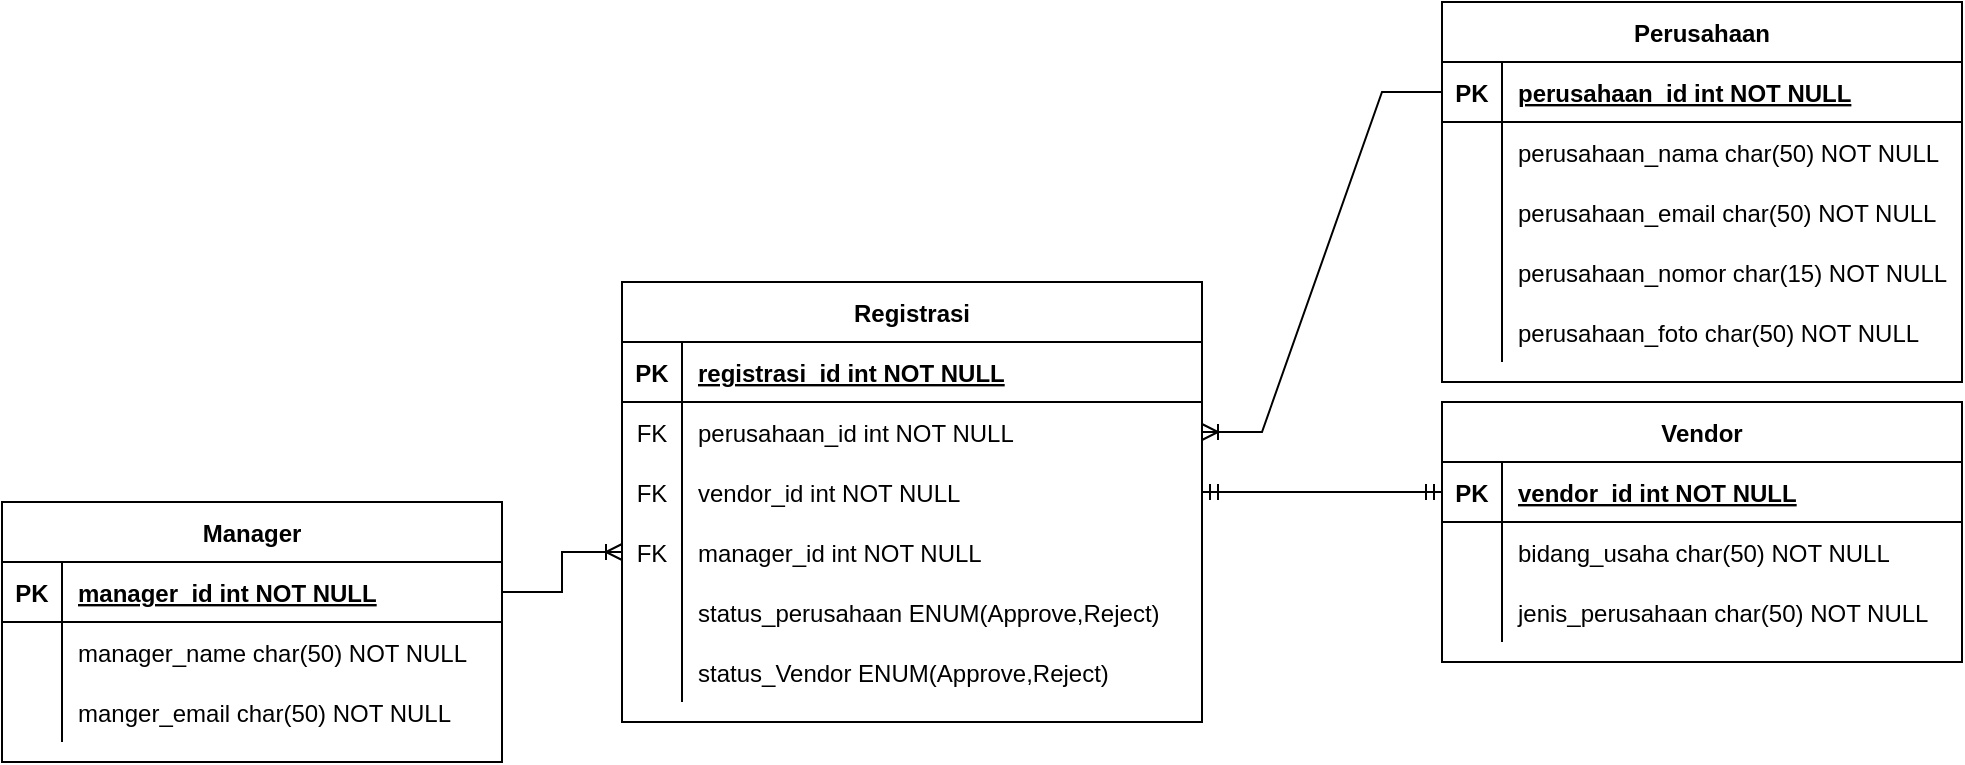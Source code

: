 <mxfile version="22.1.16" type="device" pages="4">
  <diagram id="R2lEEEUBdFMjLlhIrx00" name="ERD">
    <mxGraphModel dx="1900" dy="569" grid="1" gridSize="10" guides="1" tooltips="1" connect="1" arrows="1" fold="1" page="1" pageScale="1" pageWidth="850" pageHeight="1100" math="0" shadow="0" extFonts="Permanent Marker^https://fonts.googleapis.com/css?family=Permanent+Marker">
      <root>
        <mxCell id="0" />
        <mxCell id="1" parent="0" />
        <mxCell id="C-vyLk0tnHw3VtMMgP7b-2" value="Vendor" style="shape=table;startSize=30;container=1;collapsible=1;childLayout=tableLayout;fixedRows=1;rowLines=0;fontStyle=1;align=center;resizeLast=1;" parent="1" vertex="1">
          <mxGeometry x="390" y="430" width="260" height="130" as="geometry" />
        </mxCell>
        <mxCell id="C-vyLk0tnHw3VtMMgP7b-3" value="" style="shape=partialRectangle;collapsible=0;dropTarget=0;pointerEvents=0;fillColor=none;points=[[0,0.5],[1,0.5]];portConstraint=eastwest;top=0;left=0;right=0;bottom=1;" parent="C-vyLk0tnHw3VtMMgP7b-2" vertex="1">
          <mxGeometry y="30" width="260" height="30" as="geometry" />
        </mxCell>
        <mxCell id="C-vyLk0tnHw3VtMMgP7b-4" value="PK" style="shape=partialRectangle;overflow=hidden;connectable=0;fillColor=none;top=0;left=0;bottom=0;right=0;fontStyle=1;" parent="C-vyLk0tnHw3VtMMgP7b-3" vertex="1">
          <mxGeometry width="30" height="30" as="geometry">
            <mxRectangle width="30" height="30" as="alternateBounds" />
          </mxGeometry>
        </mxCell>
        <mxCell id="C-vyLk0tnHw3VtMMgP7b-5" value="vendor_id int NOT NULL " style="shape=partialRectangle;overflow=hidden;connectable=0;fillColor=none;top=0;left=0;bottom=0;right=0;align=left;spacingLeft=6;fontStyle=5;" parent="C-vyLk0tnHw3VtMMgP7b-3" vertex="1">
          <mxGeometry x="30" width="230" height="30" as="geometry">
            <mxRectangle width="230" height="30" as="alternateBounds" />
          </mxGeometry>
        </mxCell>
        <mxCell id="C-vyLk0tnHw3VtMMgP7b-6" value="" style="shape=partialRectangle;collapsible=0;dropTarget=0;pointerEvents=0;fillColor=none;points=[[0,0.5],[1,0.5]];portConstraint=eastwest;top=0;left=0;right=0;bottom=0;" parent="C-vyLk0tnHw3VtMMgP7b-2" vertex="1">
          <mxGeometry y="60" width="260" height="30" as="geometry" />
        </mxCell>
        <mxCell id="C-vyLk0tnHw3VtMMgP7b-7" value="" style="shape=partialRectangle;overflow=hidden;connectable=0;fillColor=none;top=0;left=0;bottom=0;right=0;" parent="C-vyLk0tnHw3VtMMgP7b-6" vertex="1">
          <mxGeometry width="30" height="30" as="geometry">
            <mxRectangle width="30" height="30" as="alternateBounds" />
          </mxGeometry>
        </mxCell>
        <mxCell id="C-vyLk0tnHw3VtMMgP7b-8" value="bidang_usaha char(50) NOT NULL" style="shape=partialRectangle;overflow=hidden;connectable=0;fillColor=none;top=0;left=0;bottom=0;right=0;align=left;spacingLeft=6;" parent="C-vyLk0tnHw3VtMMgP7b-6" vertex="1">
          <mxGeometry x="30" width="230" height="30" as="geometry">
            <mxRectangle width="230" height="30" as="alternateBounds" />
          </mxGeometry>
        </mxCell>
        <mxCell id="C-vyLk0tnHw3VtMMgP7b-9" value="" style="shape=partialRectangle;collapsible=0;dropTarget=0;pointerEvents=0;fillColor=none;points=[[0,0.5],[1,0.5]];portConstraint=eastwest;top=0;left=0;right=0;bottom=0;" parent="C-vyLk0tnHw3VtMMgP7b-2" vertex="1">
          <mxGeometry y="90" width="260" height="30" as="geometry" />
        </mxCell>
        <mxCell id="C-vyLk0tnHw3VtMMgP7b-10" value="" style="shape=partialRectangle;overflow=hidden;connectable=0;fillColor=none;top=0;left=0;bottom=0;right=0;" parent="C-vyLk0tnHw3VtMMgP7b-9" vertex="1">
          <mxGeometry width="30" height="30" as="geometry">
            <mxRectangle width="30" height="30" as="alternateBounds" />
          </mxGeometry>
        </mxCell>
        <mxCell id="C-vyLk0tnHw3VtMMgP7b-11" value="jenis_perusahaan char(50) NOT NULL" style="shape=partialRectangle;overflow=hidden;connectable=0;fillColor=none;top=0;left=0;bottom=0;right=0;align=left;spacingLeft=6;" parent="C-vyLk0tnHw3VtMMgP7b-9" vertex="1">
          <mxGeometry x="30" width="230" height="30" as="geometry">
            <mxRectangle width="230" height="30" as="alternateBounds" />
          </mxGeometry>
        </mxCell>
        <mxCell id="C-vyLk0tnHw3VtMMgP7b-13" value="Manager" style="shape=table;startSize=30;container=1;collapsible=1;childLayout=tableLayout;fixedRows=1;rowLines=0;fontStyle=1;align=center;resizeLast=1;" parent="1" vertex="1">
          <mxGeometry x="-330" y="480" width="250" height="130" as="geometry" />
        </mxCell>
        <mxCell id="C-vyLk0tnHw3VtMMgP7b-14" value="" style="shape=partialRectangle;collapsible=0;dropTarget=0;pointerEvents=0;fillColor=none;points=[[0,0.5],[1,0.5]];portConstraint=eastwest;top=0;left=0;right=0;bottom=1;" parent="C-vyLk0tnHw3VtMMgP7b-13" vertex="1">
          <mxGeometry y="30" width="250" height="30" as="geometry" />
        </mxCell>
        <mxCell id="C-vyLk0tnHw3VtMMgP7b-15" value="PK" style="shape=partialRectangle;overflow=hidden;connectable=0;fillColor=none;top=0;left=0;bottom=0;right=0;fontStyle=1;" parent="C-vyLk0tnHw3VtMMgP7b-14" vertex="1">
          <mxGeometry width="30" height="30" as="geometry">
            <mxRectangle width="30" height="30" as="alternateBounds" />
          </mxGeometry>
        </mxCell>
        <mxCell id="C-vyLk0tnHw3VtMMgP7b-16" value="manager_id int NOT NULL " style="shape=partialRectangle;overflow=hidden;connectable=0;fillColor=none;top=0;left=0;bottom=0;right=0;align=left;spacingLeft=6;fontStyle=5;" parent="C-vyLk0tnHw3VtMMgP7b-14" vertex="1">
          <mxGeometry x="30" width="220" height="30" as="geometry">
            <mxRectangle width="220" height="30" as="alternateBounds" />
          </mxGeometry>
        </mxCell>
        <mxCell id="C-vyLk0tnHw3VtMMgP7b-17" value="" style="shape=partialRectangle;collapsible=0;dropTarget=0;pointerEvents=0;fillColor=none;points=[[0,0.5],[1,0.5]];portConstraint=eastwest;top=0;left=0;right=0;bottom=0;" parent="C-vyLk0tnHw3VtMMgP7b-13" vertex="1">
          <mxGeometry y="60" width="250" height="30" as="geometry" />
        </mxCell>
        <mxCell id="C-vyLk0tnHw3VtMMgP7b-18" value="" style="shape=partialRectangle;overflow=hidden;connectable=0;fillColor=none;top=0;left=0;bottom=0;right=0;" parent="C-vyLk0tnHw3VtMMgP7b-17" vertex="1">
          <mxGeometry width="30" height="30" as="geometry">
            <mxRectangle width="30" height="30" as="alternateBounds" />
          </mxGeometry>
        </mxCell>
        <mxCell id="C-vyLk0tnHw3VtMMgP7b-19" value="manager_name char(50) NOT NULL" style="shape=partialRectangle;overflow=hidden;connectable=0;fillColor=none;top=0;left=0;bottom=0;right=0;align=left;spacingLeft=6;" parent="C-vyLk0tnHw3VtMMgP7b-17" vertex="1">
          <mxGeometry x="30" width="220" height="30" as="geometry">
            <mxRectangle width="220" height="30" as="alternateBounds" />
          </mxGeometry>
        </mxCell>
        <mxCell id="C-vyLk0tnHw3VtMMgP7b-20" value="" style="shape=partialRectangle;collapsible=0;dropTarget=0;pointerEvents=0;fillColor=none;points=[[0,0.5],[1,0.5]];portConstraint=eastwest;top=0;left=0;right=0;bottom=0;" parent="C-vyLk0tnHw3VtMMgP7b-13" vertex="1">
          <mxGeometry y="90" width="250" height="30" as="geometry" />
        </mxCell>
        <mxCell id="C-vyLk0tnHw3VtMMgP7b-21" value="" style="shape=partialRectangle;overflow=hidden;connectable=0;fillColor=none;top=0;left=0;bottom=0;right=0;" parent="C-vyLk0tnHw3VtMMgP7b-20" vertex="1">
          <mxGeometry width="30" height="30" as="geometry">
            <mxRectangle width="30" height="30" as="alternateBounds" />
          </mxGeometry>
        </mxCell>
        <mxCell id="C-vyLk0tnHw3VtMMgP7b-22" value="manger_email char(50) NOT NULL" style="shape=partialRectangle;overflow=hidden;connectable=0;fillColor=none;top=0;left=0;bottom=0;right=0;align=left;spacingLeft=6;" parent="C-vyLk0tnHw3VtMMgP7b-20" vertex="1">
          <mxGeometry x="30" width="220" height="30" as="geometry">
            <mxRectangle width="220" height="30" as="alternateBounds" />
          </mxGeometry>
        </mxCell>
        <mxCell id="C-vyLk0tnHw3VtMMgP7b-23" value="Perusahaan" style="shape=table;startSize=30;container=1;collapsible=1;childLayout=tableLayout;fixedRows=1;rowLines=0;fontStyle=1;align=center;resizeLast=1;" parent="1" vertex="1">
          <mxGeometry x="390" y="230" width="260" height="190" as="geometry" />
        </mxCell>
        <mxCell id="C-vyLk0tnHw3VtMMgP7b-24" value="" style="shape=partialRectangle;collapsible=0;dropTarget=0;pointerEvents=0;fillColor=none;points=[[0,0.5],[1,0.5]];portConstraint=eastwest;top=0;left=0;right=0;bottom=1;" parent="C-vyLk0tnHw3VtMMgP7b-23" vertex="1">
          <mxGeometry y="30" width="260" height="30" as="geometry" />
        </mxCell>
        <mxCell id="C-vyLk0tnHw3VtMMgP7b-25" value="PK" style="shape=partialRectangle;overflow=hidden;connectable=0;fillColor=none;top=0;left=0;bottom=0;right=0;fontStyle=1;" parent="C-vyLk0tnHw3VtMMgP7b-24" vertex="1">
          <mxGeometry width="30" height="30" as="geometry">
            <mxRectangle width="30" height="30" as="alternateBounds" />
          </mxGeometry>
        </mxCell>
        <mxCell id="C-vyLk0tnHw3VtMMgP7b-26" value="perusahaan_id int NOT NULL " style="shape=partialRectangle;overflow=hidden;connectable=0;fillColor=none;top=0;left=0;bottom=0;right=0;align=left;spacingLeft=6;fontStyle=5;" parent="C-vyLk0tnHw3VtMMgP7b-24" vertex="1">
          <mxGeometry x="30" width="230" height="30" as="geometry">
            <mxRectangle width="230" height="30" as="alternateBounds" />
          </mxGeometry>
        </mxCell>
        <mxCell id="C-vyLk0tnHw3VtMMgP7b-27" value="" style="shape=partialRectangle;collapsible=0;dropTarget=0;pointerEvents=0;fillColor=none;points=[[0,0.5],[1,0.5]];portConstraint=eastwest;top=0;left=0;right=0;bottom=0;" parent="C-vyLk0tnHw3VtMMgP7b-23" vertex="1">
          <mxGeometry y="60" width="260" height="30" as="geometry" />
        </mxCell>
        <mxCell id="C-vyLk0tnHw3VtMMgP7b-28" value="" style="shape=partialRectangle;overflow=hidden;connectable=0;fillColor=none;top=0;left=0;bottom=0;right=0;" parent="C-vyLk0tnHw3VtMMgP7b-27" vertex="1">
          <mxGeometry width="30" height="30" as="geometry">
            <mxRectangle width="30" height="30" as="alternateBounds" />
          </mxGeometry>
        </mxCell>
        <mxCell id="C-vyLk0tnHw3VtMMgP7b-29" value="perusahaan_nama char(50) NOT NULL" style="shape=partialRectangle;overflow=hidden;connectable=0;fillColor=none;top=0;left=0;bottom=0;right=0;align=left;spacingLeft=6;" parent="C-vyLk0tnHw3VtMMgP7b-27" vertex="1">
          <mxGeometry x="30" width="230" height="30" as="geometry">
            <mxRectangle width="230" height="30" as="alternateBounds" />
          </mxGeometry>
        </mxCell>
        <mxCell id="bvoiwfPhXzFO3JbGnkVZ-21" style="shape=partialRectangle;collapsible=0;dropTarget=0;pointerEvents=0;fillColor=none;points=[[0,0.5],[1,0.5]];portConstraint=eastwest;top=0;left=0;right=0;bottom=0;" vertex="1" parent="C-vyLk0tnHw3VtMMgP7b-23">
          <mxGeometry y="90" width="260" height="30" as="geometry" />
        </mxCell>
        <mxCell id="bvoiwfPhXzFO3JbGnkVZ-22" style="shape=partialRectangle;overflow=hidden;connectable=0;fillColor=none;top=0;left=0;bottom=0;right=0;" vertex="1" parent="bvoiwfPhXzFO3JbGnkVZ-21">
          <mxGeometry width="30" height="30" as="geometry">
            <mxRectangle width="30" height="30" as="alternateBounds" />
          </mxGeometry>
        </mxCell>
        <mxCell id="bvoiwfPhXzFO3JbGnkVZ-23" value="perusahaan_email char(50) NOT NULL" style="shape=partialRectangle;overflow=hidden;connectable=0;fillColor=none;top=0;left=0;bottom=0;right=0;align=left;spacingLeft=6;" vertex="1" parent="bvoiwfPhXzFO3JbGnkVZ-21">
          <mxGeometry x="30" width="230" height="30" as="geometry">
            <mxRectangle width="230" height="30" as="alternateBounds" />
          </mxGeometry>
        </mxCell>
        <mxCell id="bvoiwfPhXzFO3JbGnkVZ-25" style="shape=partialRectangle;collapsible=0;dropTarget=0;pointerEvents=0;fillColor=none;points=[[0,0.5],[1,0.5]];portConstraint=eastwest;top=0;left=0;right=0;bottom=0;" vertex="1" parent="C-vyLk0tnHw3VtMMgP7b-23">
          <mxGeometry y="120" width="260" height="30" as="geometry" />
        </mxCell>
        <mxCell id="bvoiwfPhXzFO3JbGnkVZ-26" style="shape=partialRectangle;overflow=hidden;connectable=0;fillColor=none;top=0;left=0;bottom=0;right=0;" vertex="1" parent="bvoiwfPhXzFO3JbGnkVZ-25">
          <mxGeometry width="30" height="30" as="geometry">
            <mxRectangle width="30" height="30" as="alternateBounds" />
          </mxGeometry>
        </mxCell>
        <mxCell id="bvoiwfPhXzFO3JbGnkVZ-27" value="perusahaan_nomor char(15) NOT NULL" style="shape=partialRectangle;overflow=hidden;connectable=0;fillColor=none;top=0;left=0;bottom=0;right=0;align=left;spacingLeft=6;" vertex="1" parent="bvoiwfPhXzFO3JbGnkVZ-25">
          <mxGeometry x="30" width="230" height="30" as="geometry">
            <mxRectangle width="230" height="30" as="alternateBounds" />
          </mxGeometry>
        </mxCell>
        <mxCell id="bvoiwfPhXzFO3JbGnkVZ-28" style="shape=partialRectangle;collapsible=0;dropTarget=0;pointerEvents=0;fillColor=none;points=[[0,0.5],[1,0.5]];portConstraint=eastwest;top=0;left=0;right=0;bottom=0;" vertex="1" parent="C-vyLk0tnHw3VtMMgP7b-23">
          <mxGeometry y="150" width="260" height="30" as="geometry" />
        </mxCell>
        <mxCell id="bvoiwfPhXzFO3JbGnkVZ-29" style="shape=partialRectangle;overflow=hidden;connectable=0;fillColor=none;top=0;left=0;bottom=0;right=0;" vertex="1" parent="bvoiwfPhXzFO3JbGnkVZ-28">
          <mxGeometry width="30" height="30" as="geometry">
            <mxRectangle width="30" height="30" as="alternateBounds" />
          </mxGeometry>
        </mxCell>
        <mxCell id="bvoiwfPhXzFO3JbGnkVZ-30" value="perusahaan_foto char(50) NOT NULL" style="shape=partialRectangle;overflow=hidden;connectable=0;fillColor=none;top=0;left=0;bottom=0;right=0;align=left;spacingLeft=6;" vertex="1" parent="bvoiwfPhXzFO3JbGnkVZ-28">
          <mxGeometry x="30" width="230" height="30" as="geometry">
            <mxRectangle width="230" height="30" as="alternateBounds" />
          </mxGeometry>
        </mxCell>
        <mxCell id="bvoiwfPhXzFO3JbGnkVZ-1" value="Registrasi" style="shape=table;startSize=30;container=1;collapsible=1;childLayout=tableLayout;fixedRows=1;rowLines=0;fontStyle=1;align=center;resizeLast=1;" vertex="1" parent="1">
          <mxGeometry x="-20" y="370" width="290" height="220" as="geometry" />
        </mxCell>
        <mxCell id="bvoiwfPhXzFO3JbGnkVZ-2" value="" style="shape=partialRectangle;collapsible=0;dropTarget=0;pointerEvents=0;fillColor=none;points=[[0,0.5],[1,0.5]];portConstraint=eastwest;top=0;left=0;right=0;bottom=1;" vertex="1" parent="bvoiwfPhXzFO3JbGnkVZ-1">
          <mxGeometry y="30" width="290" height="30" as="geometry" />
        </mxCell>
        <mxCell id="bvoiwfPhXzFO3JbGnkVZ-3" value="PK" style="shape=partialRectangle;overflow=hidden;connectable=0;fillColor=none;top=0;left=0;bottom=0;right=0;fontStyle=1;" vertex="1" parent="bvoiwfPhXzFO3JbGnkVZ-2">
          <mxGeometry width="30" height="30" as="geometry">
            <mxRectangle width="30" height="30" as="alternateBounds" />
          </mxGeometry>
        </mxCell>
        <mxCell id="bvoiwfPhXzFO3JbGnkVZ-4" value="registrasi_id int NOT NULL " style="shape=partialRectangle;overflow=hidden;connectable=0;fillColor=none;top=0;left=0;bottom=0;right=0;align=left;spacingLeft=6;fontStyle=5;" vertex="1" parent="bvoiwfPhXzFO3JbGnkVZ-2">
          <mxGeometry x="30" width="260" height="30" as="geometry">
            <mxRectangle width="260" height="30" as="alternateBounds" />
          </mxGeometry>
        </mxCell>
        <mxCell id="bvoiwfPhXzFO3JbGnkVZ-5" value="" style="shape=partialRectangle;collapsible=0;dropTarget=0;pointerEvents=0;fillColor=none;points=[[0,0.5],[1,0.5]];portConstraint=eastwest;top=0;left=0;right=0;bottom=0;" vertex="1" parent="bvoiwfPhXzFO3JbGnkVZ-1">
          <mxGeometry y="60" width="290" height="30" as="geometry" />
        </mxCell>
        <mxCell id="bvoiwfPhXzFO3JbGnkVZ-6" value="FK" style="shape=partialRectangle;overflow=hidden;connectable=0;fillColor=none;top=0;left=0;bottom=0;right=0;" vertex="1" parent="bvoiwfPhXzFO3JbGnkVZ-5">
          <mxGeometry width="30" height="30" as="geometry">
            <mxRectangle width="30" height="30" as="alternateBounds" />
          </mxGeometry>
        </mxCell>
        <mxCell id="bvoiwfPhXzFO3JbGnkVZ-7" value="perusahaan_id int NOT NULL" style="shape=partialRectangle;overflow=hidden;connectable=0;fillColor=none;top=0;left=0;bottom=0;right=0;align=left;spacingLeft=6;" vertex="1" parent="bvoiwfPhXzFO3JbGnkVZ-5">
          <mxGeometry x="30" width="260" height="30" as="geometry">
            <mxRectangle width="260" height="30" as="alternateBounds" />
          </mxGeometry>
        </mxCell>
        <mxCell id="bvoiwfPhXzFO3JbGnkVZ-42" style="shape=partialRectangle;collapsible=0;dropTarget=0;pointerEvents=0;fillColor=none;points=[[0,0.5],[1,0.5]];portConstraint=eastwest;top=0;left=0;right=0;bottom=0;" vertex="1" parent="bvoiwfPhXzFO3JbGnkVZ-1">
          <mxGeometry y="90" width="290" height="30" as="geometry" />
        </mxCell>
        <mxCell id="bvoiwfPhXzFO3JbGnkVZ-43" value="FK" style="shape=partialRectangle;overflow=hidden;connectable=0;fillColor=none;top=0;left=0;bottom=0;right=0;" vertex="1" parent="bvoiwfPhXzFO3JbGnkVZ-42">
          <mxGeometry width="30" height="30" as="geometry">
            <mxRectangle width="30" height="30" as="alternateBounds" />
          </mxGeometry>
        </mxCell>
        <mxCell id="bvoiwfPhXzFO3JbGnkVZ-44" value="vendor_id int NOT NULL" style="shape=partialRectangle;overflow=hidden;connectable=0;fillColor=none;top=0;left=0;bottom=0;right=0;align=left;spacingLeft=6;" vertex="1" parent="bvoiwfPhXzFO3JbGnkVZ-42">
          <mxGeometry x="30" width="260" height="30" as="geometry">
            <mxRectangle width="260" height="30" as="alternateBounds" />
          </mxGeometry>
        </mxCell>
        <mxCell id="bvoiwfPhXzFO3JbGnkVZ-45" style="shape=partialRectangle;collapsible=0;dropTarget=0;pointerEvents=0;fillColor=none;points=[[0,0.5],[1,0.5]];portConstraint=eastwest;top=0;left=0;right=0;bottom=0;" vertex="1" parent="bvoiwfPhXzFO3JbGnkVZ-1">
          <mxGeometry y="120" width="290" height="30" as="geometry" />
        </mxCell>
        <mxCell id="bvoiwfPhXzFO3JbGnkVZ-46" value="FK" style="shape=partialRectangle;overflow=hidden;connectable=0;fillColor=none;top=0;left=0;bottom=0;right=0;" vertex="1" parent="bvoiwfPhXzFO3JbGnkVZ-45">
          <mxGeometry width="30" height="30" as="geometry">
            <mxRectangle width="30" height="30" as="alternateBounds" />
          </mxGeometry>
        </mxCell>
        <mxCell id="bvoiwfPhXzFO3JbGnkVZ-47" value="manager_id int NOT NULL" style="shape=partialRectangle;overflow=hidden;connectable=0;fillColor=none;top=0;left=0;bottom=0;right=0;align=left;spacingLeft=6;" vertex="1" parent="bvoiwfPhXzFO3JbGnkVZ-45">
          <mxGeometry x="30" width="260" height="30" as="geometry">
            <mxRectangle width="260" height="30" as="alternateBounds" />
          </mxGeometry>
        </mxCell>
        <mxCell id="bvoiwfPhXzFO3JbGnkVZ-48" style="shape=partialRectangle;collapsible=0;dropTarget=0;pointerEvents=0;fillColor=none;points=[[0,0.5],[1,0.5]];portConstraint=eastwest;top=0;left=0;right=0;bottom=0;" vertex="1" parent="bvoiwfPhXzFO3JbGnkVZ-1">
          <mxGeometry y="150" width="290" height="30" as="geometry" />
        </mxCell>
        <mxCell id="bvoiwfPhXzFO3JbGnkVZ-49" style="shape=partialRectangle;overflow=hidden;connectable=0;fillColor=none;top=0;left=0;bottom=0;right=0;" vertex="1" parent="bvoiwfPhXzFO3JbGnkVZ-48">
          <mxGeometry width="30" height="30" as="geometry">
            <mxRectangle width="30" height="30" as="alternateBounds" />
          </mxGeometry>
        </mxCell>
        <mxCell id="bvoiwfPhXzFO3JbGnkVZ-50" value="status_perusahaan ENUM(Approve,Reject)" style="shape=partialRectangle;overflow=hidden;connectable=0;fillColor=none;top=0;left=0;bottom=0;right=0;align=left;spacingLeft=6;" vertex="1" parent="bvoiwfPhXzFO3JbGnkVZ-48">
          <mxGeometry x="30" width="260" height="30" as="geometry">
            <mxRectangle width="260" height="30" as="alternateBounds" />
          </mxGeometry>
        </mxCell>
        <mxCell id="bvoiwfPhXzFO3JbGnkVZ-54" style="shape=partialRectangle;collapsible=0;dropTarget=0;pointerEvents=0;fillColor=none;points=[[0,0.5],[1,0.5]];portConstraint=eastwest;top=0;left=0;right=0;bottom=0;" vertex="1" parent="bvoiwfPhXzFO3JbGnkVZ-1">
          <mxGeometry y="180" width="290" height="30" as="geometry" />
        </mxCell>
        <mxCell id="bvoiwfPhXzFO3JbGnkVZ-55" style="shape=partialRectangle;overflow=hidden;connectable=0;fillColor=none;top=0;left=0;bottom=0;right=0;" vertex="1" parent="bvoiwfPhXzFO3JbGnkVZ-54">
          <mxGeometry width="30" height="30" as="geometry">
            <mxRectangle width="30" height="30" as="alternateBounds" />
          </mxGeometry>
        </mxCell>
        <mxCell id="bvoiwfPhXzFO3JbGnkVZ-56" value="status_Vendor ENUM(Approve,Reject)" style="shape=partialRectangle;overflow=hidden;connectable=0;fillColor=none;top=0;left=0;bottom=0;right=0;align=left;spacingLeft=6;" vertex="1" parent="bvoiwfPhXzFO3JbGnkVZ-54">
          <mxGeometry x="30" width="260" height="30" as="geometry">
            <mxRectangle width="260" height="30" as="alternateBounds" />
          </mxGeometry>
        </mxCell>
        <mxCell id="bvoiwfPhXzFO3JbGnkVZ-63" value="" style="edgeStyle=entityRelationEdgeStyle;fontSize=12;html=1;endArrow=ERmandOne;startArrow=ERmandOne;rounded=0;entryX=0;entryY=0.5;entryDx=0;entryDy=0;" edge="1" parent="1" source="bvoiwfPhXzFO3JbGnkVZ-42" target="C-vyLk0tnHw3VtMMgP7b-3">
          <mxGeometry width="100" height="100" relative="1" as="geometry">
            <mxPoint x="150" y="420" as="sourcePoint" />
            <mxPoint x="250" y="320" as="targetPoint" />
          </mxGeometry>
        </mxCell>
        <mxCell id="bvoiwfPhXzFO3JbGnkVZ-64" value="" style="edgeStyle=entityRelationEdgeStyle;fontSize=12;html=1;endArrow=ERoneToMany;rounded=0;" edge="1" parent="1" source="C-vyLk0tnHw3VtMMgP7b-14" target="bvoiwfPhXzFO3JbGnkVZ-45">
          <mxGeometry width="100" height="100" relative="1" as="geometry">
            <mxPoint x="150" y="420" as="sourcePoint" />
            <mxPoint x="250" y="320" as="targetPoint" />
          </mxGeometry>
        </mxCell>
        <mxCell id="bvoiwfPhXzFO3JbGnkVZ-65" value="" style="edgeStyle=entityRelationEdgeStyle;fontSize=12;html=1;endArrow=ERoneToMany;rounded=0;exitX=0;exitY=0.5;exitDx=0;exitDy=0;" edge="1" parent="1" source="C-vyLk0tnHw3VtMMgP7b-24" target="bvoiwfPhXzFO3JbGnkVZ-5">
          <mxGeometry width="100" height="100" relative="1" as="geometry">
            <mxPoint x="150" y="420" as="sourcePoint" />
            <mxPoint x="250" y="320" as="targetPoint" />
            <Array as="points">
              <mxPoint x="130" y="220" />
              <mxPoint x="-140" y="330" />
              <mxPoint x="160" y="220" />
              <mxPoint x="-140" y="310" />
            </Array>
          </mxGeometry>
        </mxCell>
      </root>
    </mxGraphModel>
  </diagram>
  <diagram id="i2KAYholiPknsl7JnXsc" name="UML">
    <mxGraphModel dx="1050" dy="569" grid="1" gridSize="10" guides="1" tooltips="1" connect="1" arrows="1" fold="1" page="1" pageScale="1" pageWidth="850" pageHeight="1100" math="0" shadow="0">
      <root>
        <mxCell id="0" />
        <mxCell id="1" parent="0" />
        <mxCell id="6k20LuFGrxwpXatOsY1x-1" value="" style="swimlane;startSize=0;" vertex="1" parent="1">
          <mxGeometry x="40" y="440" width="760" height="600" as="geometry">
            <mxRectangle x="320" y="630" width="50" height="40" as="alternateBounds" />
          </mxGeometry>
        </mxCell>
        <mxCell id="6k20LuFGrxwpXatOsY1x-3" value="" style="swimlane;startSize=0;" vertex="1" parent="6k20LuFGrxwpXatOsY1x-1">
          <mxGeometry x="120" y="40" width="520" height="520" as="geometry" />
        </mxCell>
        <mxCell id="WqtpwC_CBVUiofrlWMbw-4" value="Registrasi Perusahaan" style="ellipse;whiteSpace=wrap;html=1;" vertex="1" parent="6k20LuFGrxwpXatOsY1x-3">
          <mxGeometry x="200" y="40" width="120" height="80" as="geometry" />
        </mxCell>
        <mxCell id="WqtpwC_CBVUiofrlWMbw-12" value="Approve Registrasi" style="ellipse;whiteSpace=wrap;html=1;" vertex="1" parent="6k20LuFGrxwpXatOsY1x-3">
          <mxGeometry x="200" y="160" width="120" height="80" as="geometry" />
        </mxCell>
        <mxCell id="WqtpwC_CBVUiofrlWMbw-13" value="Isi data Vendor" style="ellipse;whiteSpace=wrap;html=1;" vertex="1" parent="6k20LuFGrxwpXatOsY1x-3">
          <mxGeometry x="200" y="280" width="120" height="80" as="geometry" />
        </mxCell>
        <mxCell id="WqtpwC_CBVUiofrlWMbw-14" value="Approve Vendor" style="ellipse;whiteSpace=wrap;html=1;" vertex="1" parent="6k20LuFGrxwpXatOsY1x-3">
          <mxGeometry x="200" y="400" width="120" height="80" as="geometry" />
        </mxCell>
        <mxCell id="WqtpwC_CBVUiofrlWMbw-17" style="edgeStyle=none;rounded=0;orthogonalLoop=1;jettySize=auto;html=1;exitX=0.5;exitY=0.5;exitDx=0;exitDy=0;exitPerimeter=0;entryX=0;entryY=0.5;entryDx=0;entryDy=0;" edge="1" parent="6k20LuFGrxwpXatOsY1x-1" source="6k20LuFGrxwpXatOsY1x-4" target="WqtpwC_CBVUiofrlWMbw-4">
          <mxGeometry relative="1" as="geometry" />
        </mxCell>
        <mxCell id="6k20LuFGrxwpXatOsY1x-4" value="guest" style="shape=umlActor;verticalLabelPosition=bottom;verticalAlign=top;html=1;outlineConnect=0;" vertex="1" parent="6k20LuFGrxwpXatOsY1x-1">
          <mxGeometry x="50" y="350" width="30" height="60" as="geometry" />
        </mxCell>
        <mxCell id="6k20LuFGrxwpXatOsY1x-6" value="Manager" style="shape=umlActor;verticalLabelPosition=bottom;verticalAlign=top;html=1;outlineConnect=0;" vertex="1" parent="6k20LuFGrxwpXatOsY1x-1">
          <mxGeometry x="680" y="350" width="30" height="60" as="geometry" />
        </mxCell>
        <mxCell id="6k20LuFGrxwpXatOsY1x-7" style="edgeStyle=orthogonalEdgeStyle;rounded=0;orthogonalLoop=1;jettySize=auto;html=1;exitX=0.5;exitY=1;exitDx=0;exitDy=0;" edge="1" parent="6k20LuFGrxwpXatOsY1x-1" source="6k20LuFGrxwpXatOsY1x-3" target="6k20LuFGrxwpXatOsY1x-3">
          <mxGeometry relative="1" as="geometry" />
        </mxCell>
        <mxCell id="WqtpwC_CBVUiofrlWMbw-18" style="edgeStyle=none;rounded=0;orthogonalLoop=1;jettySize=auto;html=1;exitX=0.5;exitY=0.5;exitDx=0;exitDy=0;exitPerimeter=0;entryX=1;entryY=0.5;entryDx=0;entryDy=0;" edge="1" parent="6k20LuFGrxwpXatOsY1x-1" source="6k20LuFGrxwpXatOsY1x-6" target="WqtpwC_CBVUiofrlWMbw-12">
          <mxGeometry relative="1" as="geometry">
            <mxPoint x="75" y="390" as="sourcePoint" />
            <mxPoint x="330" y="130" as="targetPoint" />
          </mxGeometry>
        </mxCell>
        <mxCell id="WqtpwC_CBVUiofrlWMbw-27" style="edgeStyle=none;rounded=0;orthogonalLoop=1;jettySize=auto;html=1;exitX=0.5;exitY=0.5;exitDx=0;exitDy=0;exitPerimeter=0;" edge="1" parent="6k20LuFGrxwpXatOsY1x-1" source="6k20LuFGrxwpXatOsY1x-4" target="WqtpwC_CBVUiofrlWMbw-13">
          <mxGeometry relative="1" as="geometry">
            <mxPoint x="75" y="390" as="sourcePoint" />
            <mxPoint x="330" y="130" as="targetPoint" />
          </mxGeometry>
        </mxCell>
        <mxCell id="WqtpwC_CBVUiofrlWMbw-28" style="edgeStyle=none;rounded=0;orthogonalLoop=1;jettySize=auto;html=1;entryX=1;entryY=0.5;entryDx=0;entryDy=0;exitX=0.5;exitY=0.5;exitDx=0;exitDy=0;exitPerimeter=0;" edge="1" parent="6k20LuFGrxwpXatOsY1x-1" source="6k20LuFGrxwpXatOsY1x-6" target="WqtpwC_CBVUiofrlWMbw-14">
          <mxGeometry relative="1" as="geometry">
            <mxPoint x="705" y="390" as="sourcePoint" />
            <mxPoint x="450" y="250" as="targetPoint" />
          </mxGeometry>
        </mxCell>
      </root>
    </mxGraphModel>
  </diagram>
  <diagram id="-A6ws5d4MbHu5yEbYUEG" name="Flowchart">
    <mxGraphModel dx="875" dy="1574" grid="1" gridSize="10" guides="1" tooltips="1" connect="1" arrows="1" fold="1" page="1" pageScale="1" pageWidth="850" pageHeight="1100" math="0" shadow="0">
      <root>
        <mxCell id="0" />
        <mxCell id="1" parent="0" />
        <mxCell id="PqxjI5PzmZxggEgpdAu6-1" value="" style="swimlane;startSize=0;" vertex="1" parent="1">
          <mxGeometry x="40" y="-180" width="360" height="560" as="geometry" />
        </mxCell>
        <mxCell id="PqxjI5PzmZxggEgpdAu6-4" value="" style="edgeStyle=none;rounded=0;orthogonalLoop=1;jettySize=auto;html=1;" edge="1" parent="PqxjI5PzmZxggEgpdAu6-1" source="PqxjI5PzmZxggEgpdAu6-2" target="PqxjI5PzmZxggEgpdAu6-3">
          <mxGeometry relative="1" as="geometry" />
        </mxCell>
        <mxCell id="PqxjI5PzmZxggEgpdAu6-2" value="start" style="ellipse;whiteSpace=wrap;html=1;aspect=fixed;" vertex="1" parent="PqxjI5PzmZxggEgpdAu6-1">
          <mxGeometry x="140" y="20" width="40" height="40" as="geometry" />
        </mxCell>
        <mxCell id="PqxjI5PzmZxggEgpdAu6-6" value="" style="edgeStyle=none;rounded=0;orthogonalLoop=1;jettySize=auto;html=1;" edge="1" parent="PqxjI5PzmZxggEgpdAu6-1" source="PqxjI5PzmZxggEgpdAu6-3" target="PqxjI5PzmZxggEgpdAu6-5">
          <mxGeometry relative="1" as="geometry" />
        </mxCell>
        <mxCell id="PqxjI5PzmZxggEgpdAu6-3" value="Registrasi" style="whiteSpace=wrap;html=1;" vertex="1" parent="PqxjI5PzmZxggEgpdAu6-1">
          <mxGeometry x="105" y="90" width="110" height="40" as="geometry" />
        </mxCell>
        <mxCell id="PqxjI5PzmZxggEgpdAu6-10" style="edgeStyle=orthogonalEdgeStyle;rounded=0;orthogonalLoop=1;jettySize=auto;html=1;exitX=1;exitY=0.5;exitDx=0;exitDy=0;entryX=1;entryY=0.5;entryDx=0;entryDy=0;" edge="1" parent="PqxjI5PzmZxggEgpdAu6-1" source="PqxjI5PzmZxggEgpdAu6-5">
          <mxGeometry relative="1" as="geometry">
            <mxPoint x="190" y="180" as="sourcePoint" />
            <mxPoint x="180" y="520" as="targetPoint" />
            <Array as="points">
              <mxPoint x="320" y="190" />
              <mxPoint x="320" y="520" />
            </Array>
          </mxGeometry>
        </mxCell>
        <mxCell id="PqxjI5PzmZxggEgpdAu6-27" value="REJECT" style="edgeLabel;html=1;align=center;verticalAlign=middle;resizable=0;points=[];" vertex="1" connectable="0" parent="PqxjI5PzmZxggEgpdAu6-10">
          <mxGeometry x="-0.404" y="-1" relative="1" as="geometry">
            <mxPoint as="offset" />
          </mxGeometry>
        </mxCell>
        <mxCell id="PqxjI5PzmZxggEgpdAu6-13" value="" style="edgeStyle=orthogonalEdgeStyle;rounded=0;orthogonalLoop=1;jettySize=auto;html=1;" edge="1" parent="PqxjI5PzmZxggEgpdAu6-1" source="PqxjI5PzmZxggEgpdAu6-5" target="PqxjI5PzmZxggEgpdAu6-12">
          <mxGeometry relative="1" as="geometry" />
        </mxCell>
        <mxCell id="PqxjI5PzmZxggEgpdAu6-28" value="APPROVE" style="edgeLabel;html=1;align=center;verticalAlign=middle;resizable=0;points=[];" vertex="1" connectable="0" parent="PqxjI5PzmZxggEgpdAu6-13">
          <mxGeometry x="0.224" y="-1" relative="1" as="geometry">
            <mxPoint as="offset" />
          </mxGeometry>
        </mxCell>
        <mxCell id="PqxjI5PzmZxggEgpdAu6-5" value="Approval" style="rhombus;whiteSpace=wrap;html=1;" vertex="1" parent="PqxjI5PzmZxggEgpdAu6-1">
          <mxGeometry x="127.5" y="160" width="65" height="60" as="geometry" />
        </mxCell>
        <mxCell id="PqxjI5PzmZxggEgpdAu6-7" value="end" style="ellipse;whiteSpace=wrap;html=1;aspect=fixed;" vertex="1" parent="PqxjI5PzmZxggEgpdAu6-1">
          <mxGeometry x="140" y="510" width="40" height="40" as="geometry" />
        </mxCell>
        <mxCell id="PqxjI5PzmZxggEgpdAu6-11" style="edgeStyle=orthogonalEdgeStyle;rounded=0;orthogonalLoop=1;jettySize=auto;html=1;exitX=0.5;exitY=1;exitDx=0;exitDy=0;" edge="1" parent="PqxjI5PzmZxggEgpdAu6-1" source="PqxjI5PzmZxggEgpdAu6-5" target="PqxjI5PzmZxggEgpdAu6-5">
          <mxGeometry relative="1" as="geometry" />
        </mxCell>
        <mxCell id="PqxjI5PzmZxggEgpdAu6-15" value="" style="edgeStyle=orthogonalEdgeStyle;rounded=0;orthogonalLoop=1;jettySize=auto;html=1;entryX=0.5;entryY=0;entryDx=0;entryDy=0;" edge="1" parent="PqxjI5PzmZxggEgpdAu6-1" source="PqxjI5PzmZxggEgpdAu6-12" target="PqxjI5PzmZxggEgpdAu6-16">
          <mxGeometry relative="1" as="geometry">
            <mxPoint x="160" y="410" as="targetPoint" />
          </mxGeometry>
        </mxCell>
        <mxCell id="PqxjI5PzmZxggEgpdAu6-12" value="Registrasi Perusahaan berhasil" style="rounded=1;whiteSpace=wrap;html=1;" vertex="1" parent="PqxjI5PzmZxggEgpdAu6-1">
          <mxGeometry x="105" y="250" width="110" height="50" as="geometry" />
        </mxCell>
        <mxCell id="PqxjI5PzmZxggEgpdAu6-22" value="" style="edgeStyle=orthogonalEdgeStyle;rounded=0;orthogonalLoop=1;jettySize=auto;html=1;" edge="1" parent="PqxjI5PzmZxggEgpdAu6-1" source="PqxjI5PzmZxggEgpdAu6-16" target="PqxjI5PzmZxggEgpdAu6-21">
          <mxGeometry relative="1" as="geometry" />
        </mxCell>
        <mxCell id="PqxjI5PzmZxggEgpdAu6-16" value="Melengkapi data vendor" style="whiteSpace=wrap;html=1;" vertex="1" parent="PqxjI5PzmZxggEgpdAu6-1">
          <mxGeometry x="105" y="330" width="110" height="40" as="geometry" />
        </mxCell>
        <mxCell id="PqxjI5PzmZxggEgpdAu6-23" value="" style="edgeStyle=orthogonalEdgeStyle;rounded=0;orthogonalLoop=1;jettySize=auto;html=1;" edge="1" parent="PqxjI5PzmZxggEgpdAu6-1" source="PqxjI5PzmZxggEgpdAu6-21" target="PqxjI5PzmZxggEgpdAu6-7">
          <mxGeometry relative="1" as="geometry" />
        </mxCell>
        <mxCell id="PqxjI5PzmZxggEgpdAu6-39" value="REJECT" style="edgeLabel;html=1;align=center;verticalAlign=middle;resizable=0;points=[];" vertex="1" connectable="0" parent="PqxjI5PzmZxggEgpdAu6-23">
          <mxGeometry x="-0.067" y="-2" relative="1" as="geometry">
            <mxPoint as="offset" />
          </mxGeometry>
        </mxCell>
        <mxCell id="PqxjI5PzmZxggEgpdAu6-25" value="" style="edgeStyle=orthogonalEdgeStyle;rounded=0;orthogonalLoop=1;jettySize=auto;html=1;entryX=0.5;entryY=0;entryDx=0;entryDy=0;" edge="1" parent="PqxjI5PzmZxggEgpdAu6-1" source="PqxjI5PzmZxggEgpdAu6-21" target="PqxjI5PzmZxggEgpdAu6-24">
          <mxGeometry relative="1" as="geometry">
            <Array as="points">
              <mxPoint x="65" y="430" />
            </Array>
          </mxGeometry>
        </mxCell>
        <mxCell id="PqxjI5PzmZxggEgpdAu6-37" value="APPROVE" style="edgeLabel;html=1;align=center;verticalAlign=middle;resizable=0;points=[];" vertex="1" connectable="0" parent="PqxjI5PzmZxggEgpdAu6-25">
          <mxGeometry x="-0.153" y="1" relative="1" as="geometry">
            <mxPoint as="offset" />
          </mxGeometry>
        </mxCell>
        <mxCell id="PqxjI5PzmZxggEgpdAu6-21" value="Approval" style="rhombus;whiteSpace=wrap;html=1;" vertex="1" parent="PqxjI5PzmZxggEgpdAu6-1">
          <mxGeometry x="127.5" y="400" width="65" height="60" as="geometry" />
        </mxCell>
        <mxCell id="PqxjI5PzmZxggEgpdAu6-26" style="edgeStyle=orthogonalEdgeStyle;rounded=0;orthogonalLoop=1;jettySize=auto;html=1;exitX=0.5;exitY=1;exitDx=0;exitDy=0;entryX=0;entryY=0.5;entryDx=0;entryDy=0;" edge="1" parent="PqxjI5PzmZxggEgpdAu6-1" source="PqxjI5PzmZxggEgpdAu6-24" target="PqxjI5PzmZxggEgpdAu6-7">
          <mxGeometry relative="1" as="geometry" />
        </mxCell>
        <mxCell id="PqxjI5PzmZxggEgpdAu6-24" value="Berhasil registrasi vendor" style="rounded=1;whiteSpace=wrap;html=1;" vertex="1" parent="PqxjI5PzmZxggEgpdAu6-1">
          <mxGeometry x="10" y="460" width="110" height="50" as="geometry" />
        </mxCell>
      </root>
    </mxGraphModel>
  </diagram>
  <diagram id="pC3PepsjMH2fJjDJxMkw" name="screenflow">
    <mxGraphModel dx="1050" dy="569" grid="1" gridSize="10" guides="1" tooltips="1" connect="1" arrows="1" fold="1" page="1" pageScale="1" pageWidth="850" pageHeight="1100" math="0" shadow="0">
      <root>
        <mxCell id="0" />
        <mxCell id="1" parent="0" />
        <mxCell id="NoPBTeVQXHyHTGzCv2CT-6" value="" style="edgeStyle=orthogonalEdgeStyle;rounded=0;orthogonalLoop=1;jettySize=auto;html=1;" edge="1" parent="1" source="NoPBTeVQXHyHTGzCv2CT-2">
          <mxGeometry relative="1" as="geometry">
            <mxPoint x="480" y="180" as="targetPoint" />
          </mxGeometry>
        </mxCell>
        <mxCell id="NoPBTeVQXHyHTGzCv2CT-2" value="" style="rounded=1;whiteSpace=wrap;html=1;" vertex="1" parent="1">
          <mxGeometry x="40" y="60" width="360" height="240" as="geometry" />
        </mxCell>
        <mxCell id="NoPBTeVQXHyHTGzCv2CT-3" value="&lt;h1&gt;Heading&lt;/h1&gt;&lt;p&gt;Lorem ipsum dolor sit amet, consectetur adipisicing elit, sed do eiusmod tempor incididunt ut labore et dolore magna aliqua.&lt;/p&gt;" style="text;html=1;strokeColor=none;fillColor=none;spacing=5;spacingTop=-20;whiteSpace=wrap;overflow=hidden;rounded=0;" vertex="1" parent="1">
          <mxGeometry x="60" y="95" width="190" height="120" as="geometry" />
        </mxCell>
        <mxCell id="NoPBTeVQXHyHTGzCv2CT-4" value="Registrasi perusahaan" style="rounded=0;whiteSpace=wrap;html=1;" vertex="1" parent="1">
          <mxGeometry x="60" y="220" width="140" height="30" as="geometry" />
        </mxCell>
        <mxCell id="NoPBTeVQXHyHTGzCv2CT-20" value="" style="edgeStyle=orthogonalEdgeStyle;rounded=0;orthogonalLoop=1;jettySize=auto;html=1;" edge="1" parent="1">
          <mxGeometry relative="1" as="geometry">
            <mxPoint x="840" y="180" as="sourcePoint" />
            <mxPoint x="920" y="180" as="targetPoint" />
          </mxGeometry>
        </mxCell>
        <mxCell id="NoPBTeVQXHyHTGzCv2CT-51" value="" style="edgeStyle=orthogonalEdgeStyle;rounded=0;orthogonalLoop=1;jettySize=auto;html=1;" edge="1" parent="1" source="NoPBTeVQXHyHTGzCv2CT-33">
          <mxGeometry relative="1" as="geometry">
            <mxPoint x="1095" y="380" as="targetPoint" />
          </mxGeometry>
        </mxCell>
        <mxCell id="NoPBTeVQXHyHTGzCv2CT-33" value="" style="rounded=1;whiteSpace=wrap;html=1;" vertex="1" parent="1">
          <mxGeometry x="915" y="60" width="360" height="240" as="geometry" />
        </mxCell>
        <mxCell id="NoPBTeVQXHyHTGzCv2CT-34" value="&lt;b&gt;Status Registrasi&lt;/b&gt;" style="text;html=1;strokeColor=none;fillColor=none;align=center;verticalAlign=middle;whiteSpace=wrap;rounded=0;" vertex="1" parent="1">
          <mxGeometry x="1037.5" y="60" width="115" height="30" as="geometry" />
        </mxCell>
        <mxCell id="NoPBTeVQXHyHTGzCv2CT-44" value="FOTO" style="ellipse;whiteSpace=wrap;html=1;aspect=fixed;" vertex="1" parent="1">
          <mxGeometry x="1067.5" y="90" width="55" height="55" as="geometry" />
        </mxCell>
        <mxCell id="NoPBTeVQXHyHTGzCv2CT-48" value="" style="group" vertex="1" connectable="0" parent="1">
          <mxGeometry x="945" y="150" width="292.5" height="105" as="geometry" />
        </mxCell>
        <mxCell id="NoPBTeVQXHyHTGzCv2CT-35" value="Nama" style="text;html=1;strokeColor=none;fillColor=none;align=center;verticalAlign=middle;whiteSpace=wrap;rounded=0;" vertex="1" parent="NoPBTeVQXHyHTGzCv2CT-48">
          <mxGeometry width="75" height="25" as="geometry" />
        </mxCell>
        <mxCell id="NoPBTeVQXHyHTGzCv2CT-36" value="" style="rounded=0;whiteSpace=wrap;html=1;" vertex="1" parent="NoPBTeVQXHyHTGzCv2CT-48">
          <mxGeometry x="62.5" width="230" height="20" as="geometry" />
        </mxCell>
        <mxCell id="NoPBTeVQXHyHTGzCv2CT-37" value="Email" style="text;html=1;strokeColor=none;fillColor=none;align=center;verticalAlign=middle;whiteSpace=wrap;rounded=0;" vertex="1" parent="NoPBTeVQXHyHTGzCv2CT-48">
          <mxGeometry x="7.5" y="30" width="60" height="20" as="geometry" />
        </mxCell>
        <mxCell id="NoPBTeVQXHyHTGzCv2CT-38" value="" style="rounded=0;whiteSpace=wrap;html=1;" vertex="1" parent="NoPBTeVQXHyHTGzCv2CT-48">
          <mxGeometry x="62.5" y="30" width="230" height="20" as="geometry" />
        </mxCell>
        <mxCell id="NoPBTeVQXHyHTGzCv2CT-39" value="Nomor" style="text;html=1;strokeColor=none;fillColor=none;align=center;verticalAlign=middle;whiteSpace=wrap;rounded=0;" vertex="1" parent="NoPBTeVQXHyHTGzCv2CT-48">
          <mxGeometry x="7.5" y="60" width="60" height="20" as="geometry" />
        </mxCell>
        <mxCell id="NoPBTeVQXHyHTGzCv2CT-40" value="" style="rounded=0;whiteSpace=wrap;html=1;" vertex="1" parent="NoPBTeVQXHyHTGzCv2CT-48">
          <mxGeometry x="62.5" y="60" width="230" height="20" as="geometry" />
        </mxCell>
        <mxCell id="NoPBTeVQXHyHTGzCv2CT-45" value="Status" style="text;html=1;strokeColor=none;fillColor=none;align=center;verticalAlign=middle;whiteSpace=wrap;rounded=0;" vertex="1" parent="NoPBTeVQXHyHTGzCv2CT-48">
          <mxGeometry x="7.5" y="85" width="60" height="20" as="geometry" />
        </mxCell>
        <mxCell id="NoPBTeVQXHyHTGzCv2CT-46" value="" style="rounded=0;whiteSpace=wrap;html=1;" vertex="1" parent="NoPBTeVQXHyHTGzCv2CT-48">
          <mxGeometry x="62.5" y="85" width="230" height="20" as="geometry" />
        </mxCell>
        <mxCell id="NoPBTeVQXHyHTGzCv2CT-49" value="Lanjutkan ke Data Vendor" style="rounded=0;whiteSpace=wrap;html=1;fontStyle=1" vertex="1" parent="1">
          <mxGeometry x="1020.63" y="270" width="148.75" height="20" as="geometry" />
        </mxCell>
        <mxCell id="NoPBTeVQXHyHTGzCv2CT-53" value="" style="rounded=1;whiteSpace=wrap;html=1;fontStyle=1" vertex="1" parent="1">
          <mxGeometry x="480" y="60" width="360" height="240" as="geometry" />
        </mxCell>
        <mxCell id="NoPBTeVQXHyHTGzCv2CT-54" value="&lt;span&gt;Registrasi&lt;/span&gt;" style="text;html=1;strokeColor=none;fillColor=none;align=center;verticalAlign=middle;whiteSpace=wrap;rounded=0;fontStyle=1" vertex="1" parent="1">
          <mxGeometry x="630" y="60" width="60" height="30" as="geometry" />
        </mxCell>
        <mxCell id="NoPBTeVQXHyHTGzCv2CT-55" value="Nama" style="text;html=1;strokeColor=none;fillColor=none;align=center;verticalAlign=middle;whiteSpace=wrap;rounded=0;fontStyle=1" vertex="1" parent="1">
          <mxGeometry x="510" y="90" width="60" height="20" as="geometry" />
        </mxCell>
        <mxCell id="NoPBTeVQXHyHTGzCv2CT-56" value="" style="rounded=0;whiteSpace=wrap;html=1;fontStyle=1" vertex="1" parent="1">
          <mxGeometry x="520" y="110" width="280" height="20" as="geometry" />
        </mxCell>
        <mxCell id="NoPBTeVQXHyHTGzCv2CT-57" value="Email" style="text;html=1;strokeColor=none;fillColor=none;align=center;verticalAlign=middle;whiteSpace=wrap;rounded=0;fontStyle=1" vertex="1" parent="1">
          <mxGeometry x="510" y="130" width="60" height="20" as="geometry" />
        </mxCell>
        <mxCell id="NoPBTeVQXHyHTGzCv2CT-58" value="" style="rounded=0;whiteSpace=wrap;html=1;fontStyle=1" vertex="1" parent="1">
          <mxGeometry x="520" y="150" width="280" height="20" as="geometry" />
        </mxCell>
        <mxCell id="NoPBTeVQXHyHTGzCv2CT-59" value="Nomor" style="text;html=1;strokeColor=none;fillColor=none;align=center;verticalAlign=middle;whiteSpace=wrap;rounded=0;fontStyle=1" vertex="1" parent="1">
          <mxGeometry x="510" y="170" width="60" height="20" as="geometry" />
        </mxCell>
        <mxCell id="NoPBTeVQXHyHTGzCv2CT-60" value="" style="rounded=0;whiteSpace=wrap;html=1;fontStyle=1" vertex="1" parent="1">
          <mxGeometry x="520" y="190" width="280" height="20" as="geometry" />
        </mxCell>
        <mxCell id="NoPBTeVQXHyHTGzCv2CT-61" value="Foto" style="text;html=1;strokeColor=none;fillColor=none;align=center;verticalAlign=middle;whiteSpace=wrap;rounded=0;fontStyle=1" vertex="1" parent="1">
          <mxGeometry x="500" y="215" width="60" height="20" as="geometry" />
        </mxCell>
        <mxCell id="NoPBTeVQXHyHTGzCv2CT-62" value="" style="rounded=0;whiteSpace=wrap;html=1;fontStyle=1" vertex="1" parent="1">
          <mxGeometry x="520" y="235" width="280" height="20" as="geometry" />
        </mxCell>
        <mxCell id="NoPBTeVQXHyHTGzCv2CT-63" value="Submit" style="rounded=0;whiteSpace=wrap;html=1;fontStyle=1" vertex="1" parent="1">
          <mxGeometry x="630" y="260" width="60" height="20" as="geometry" />
        </mxCell>
        <mxCell id="NoPBTeVQXHyHTGzCv2CT-76" value="" style="edgeStyle=orthogonalEdgeStyle;rounded=0;orthogonalLoop=1;jettySize=auto;html=1;" edge="1" parent="1" source="NoPBTeVQXHyHTGzCv2CT-64" target="NoPBTeVQXHyHTGzCv2CT-75">
          <mxGeometry relative="1" as="geometry" />
        </mxCell>
        <mxCell id="NoPBTeVQXHyHTGzCv2CT-64" value="" style="rounded=1;whiteSpace=wrap;html=1;fontStyle=1" vertex="1" parent="1">
          <mxGeometry x="915.01" y="380" width="360" height="240" as="geometry" />
        </mxCell>
        <mxCell id="NoPBTeVQXHyHTGzCv2CT-65" value="&lt;span&gt;Melengkapi Data Vendero&lt;/span&gt;" style="text;html=1;strokeColor=none;fillColor=none;align=center;verticalAlign=middle;whiteSpace=wrap;rounded=0;fontStyle=1" vertex="1" parent="1">
          <mxGeometry x="1013.75" y="380" width="154.99" height="30" as="geometry" />
        </mxCell>
        <mxCell id="NoPBTeVQXHyHTGzCv2CT-66" value="Bidang Usaha" style="text;html=1;strokeColor=none;fillColor=none;align=center;verticalAlign=middle;whiteSpace=wrap;rounded=0;fontStyle=1" vertex="1" parent="1">
          <mxGeometry x="945.01" y="410" width="104.99" height="20" as="geometry" />
        </mxCell>
        <mxCell id="NoPBTeVQXHyHTGzCv2CT-67" value="" style="rounded=0;whiteSpace=wrap;html=1;fontStyle=1" vertex="1" parent="1">
          <mxGeometry x="955.01" y="430" width="280" height="20" as="geometry" />
        </mxCell>
        <mxCell id="NoPBTeVQXHyHTGzCv2CT-68" value="Jenis Perusahaan" style="text;html=1;strokeColor=none;fillColor=none;align=center;verticalAlign=middle;whiteSpace=wrap;rounded=0;fontStyle=1" vertex="1" parent="1">
          <mxGeometry x="945.01" y="460" width="124.99" height="20" as="geometry" />
        </mxCell>
        <mxCell id="NoPBTeVQXHyHTGzCv2CT-69" value="" style="rounded=0;whiteSpace=wrap;html=1;fontStyle=1" vertex="1" parent="1">
          <mxGeometry x="955.01" y="480" width="280" height="20" as="geometry" />
        </mxCell>
        <mxCell id="NoPBTeVQXHyHTGzCv2CT-74" value="Submit" style="rounded=0;whiteSpace=wrap;html=1;fontStyle=1" vertex="1" parent="1">
          <mxGeometry x="1065.01" y="550" width="60" height="20" as="geometry" />
        </mxCell>
        <mxCell id="NoPBTeVQXHyHTGzCv2CT-75" value="" style="rounded=1;whiteSpace=wrap;html=1;fontStyle=1" vertex="1" parent="1">
          <mxGeometry x="475.01" y="380" width="360" height="240" as="geometry" />
        </mxCell>
        <mxCell id="NoPBTeVQXHyHTGzCv2CT-81" value="" style="edgeStyle=orthogonalEdgeStyle;rounded=0;orthogonalLoop=1;jettySize=auto;html=1;" edge="1" parent="1" source="NoPBTeVQXHyHTGzCv2CT-77" target="NoPBTeVQXHyHTGzCv2CT-80">
          <mxGeometry relative="1" as="geometry" />
        </mxCell>
        <mxCell id="NoPBTeVQXHyHTGzCv2CT-77" value="" style="ellipse;whiteSpace=wrap;html=1;aspect=fixed;fillColor=#d5e8d4;strokeColor=#82b366;" vertex="1" parent="1">
          <mxGeometry x="530" y="480" width="30" height="30" as="geometry" />
        </mxCell>
        <mxCell id="NoPBTeVQXHyHTGzCv2CT-78" value="&lt;b&gt;Status Registrasi&lt;/b&gt;" style="text;html=1;strokeColor=none;fillColor=none;align=center;verticalAlign=middle;whiteSpace=wrap;rounded=0;" vertex="1" parent="1">
          <mxGeometry x="597.51" y="390" width="115" height="30" as="geometry" />
        </mxCell>
        <mxCell id="NoPBTeVQXHyHTGzCv2CT-84" value="" style="edgeStyle=orthogonalEdgeStyle;rounded=0;orthogonalLoop=1;jettySize=auto;html=1;" edge="1" parent="1" source="NoPBTeVQXHyHTGzCv2CT-80" target="NoPBTeVQXHyHTGzCv2CT-83">
          <mxGeometry relative="1" as="geometry" />
        </mxCell>
        <mxCell id="NoPBTeVQXHyHTGzCv2CT-80" value="" style="ellipse;whiteSpace=wrap;html=1;aspect=fixed;fillColor=#d5e8d4;strokeColor=#82b366;" vertex="1" parent="1">
          <mxGeometry x="580" y="480" width="30" height="30" as="geometry" />
        </mxCell>
        <mxCell id="NoPBTeVQXHyHTGzCv2CT-86" value="" style="edgeStyle=orthogonalEdgeStyle;rounded=0;orthogonalLoop=1;jettySize=auto;html=1;" edge="1" parent="1" source="NoPBTeVQXHyHTGzCv2CT-83" target="NoPBTeVQXHyHTGzCv2CT-85">
          <mxGeometry relative="1" as="geometry" />
        </mxCell>
        <mxCell id="NoPBTeVQXHyHTGzCv2CT-83" value="" style="ellipse;whiteSpace=wrap;html=1;aspect=fixed;fillColor=#d5e8d4;strokeColor=#82b366;" vertex="1" parent="1">
          <mxGeometry x="630" y="480" width="30" height="30" as="geometry" />
        </mxCell>
        <mxCell id="NoPBTeVQXHyHTGzCv2CT-88" value="" style="edgeStyle=orthogonalEdgeStyle;rounded=0;orthogonalLoop=1;jettySize=auto;html=1;" edge="1" parent="1" source="NoPBTeVQXHyHTGzCv2CT-85" target="NoPBTeVQXHyHTGzCv2CT-87">
          <mxGeometry relative="1" as="geometry" />
        </mxCell>
        <mxCell id="NoPBTeVQXHyHTGzCv2CT-85" value="" style="ellipse;whiteSpace=wrap;html=1;aspect=fixed;fillColor=#dae8fc;strokeColor=#6c8ebf;" vertex="1" parent="1">
          <mxGeometry x="680" y="480" width="30" height="30" as="geometry" />
        </mxCell>
        <mxCell id="NoPBTeVQXHyHTGzCv2CT-87" value="" style="ellipse;whiteSpace=wrap;html=1;aspect=fixed;" vertex="1" parent="1">
          <mxGeometry x="730" y="480" width="30" height="30" as="geometry" />
        </mxCell>
        <mxCell id="NoPBTeVQXHyHTGzCv2CT-91" value="Register" style="text;html=1;strokeColor=none;fillColor=none;align=center;verticalAlign=middle;whiteSpace=wrap;rounded=0;" vertex="1" parent="1">
          <mxGeometry x="515" y="510" width="60" height="30" as="geometry" />
        </mxCell>
        <mxCell id="NoPBTeVQXHyHTGzCv2CT-92" value="Approval" style="text;html=1;strokeColor=none;fillColor=none;align=center;verticalAlign=middle;whiteSpace=wrap;rounded=0;" vertex="1" parent="1">
          <mxGeometry x="565" y="455" width="60" height="30" as="geometry" />
        </mxCell>
        <mxCell id="NoPBTeVQXHyHTGzCv2CT-93" value="Data Vendor" style="text;html=1;strokeColor=none;fillColor=none;align=center;verticalAlign=middle;whiteSpace=wrap;rounded=0;" vertex="1" parent="1">
          <mxGeometry x="602.5" y="510" width="85" height="30" as="geometry" />
        </mxCell>
        <mxCell id="NoPBTeVQXHyHTGzCv2CT-94" value="Approval" style="text;html=1;strokeColor=none;fillColor=none;align=center;verticalAlign=middle;whiteSpace=wrap;rounded=0;" vertex="1" parent="1">
          <mxGeometry x="665" y="455" width="60" height="30" as="geometry" />
        </mxCell>
        <mxCell id="NoPBTeVQXHyHTGzCv2CT-95" value="Tender" style="text;html=1;strokeColor=none;fillColor=none;align=center;verticalAlign=middle;whiteSpace=wrap;rounded=0;" vertex="1" parent="1">
          <mxGeometry x="702.5" y="510" width="85" height="30" as="geometry" />
        </mxCell>
        <mxCell id="NoPBTeVQXHyHTGzCv2CT-97" value="" style="rounded=1;whiteSpace=wrap;html=1;" vertex="1" parent="1">
          <mxGeometry x="40" y="400" width="360" height="240" as="geometry" />
        </mxCell>
        <mxCell id="NoPBTeVQXHyHTGzCv2CT-98" value="&lt;h1&gt;Forbiden&lt;/h1&gt;&lt;p&gt;Selama proses pengajuan vendor fitur tender tidak dapat dilakukan.&lt;br&gt;Silahkan kembali lagi setelah status vendor telah approve.&lt;/p&gt;" style="text;html=1;strokeColor=none;fillColor=none;spacing=5;spacingTop=-20;whiteSpace=wrap;overflow=hidden;rounded=0;" vertex="1" parent="1">
          <mxGeometry x="60" y="435" width="190" height="120" as="geometry" />
        </mxCell>
        <mxCell id="NoPBTeVQXHyHTGzCv2CT-99" value="Status Registrasi" style="rounded=0;whiteSpace=wrap;html=1;" vertex="1" parent="1">
          <mxGeometry x="60" y="560" width="140" height="30" as="geometry" />
        </mxCell>
      </root>
    </mxGraphModel>
  </diagram>
</mxfile>
